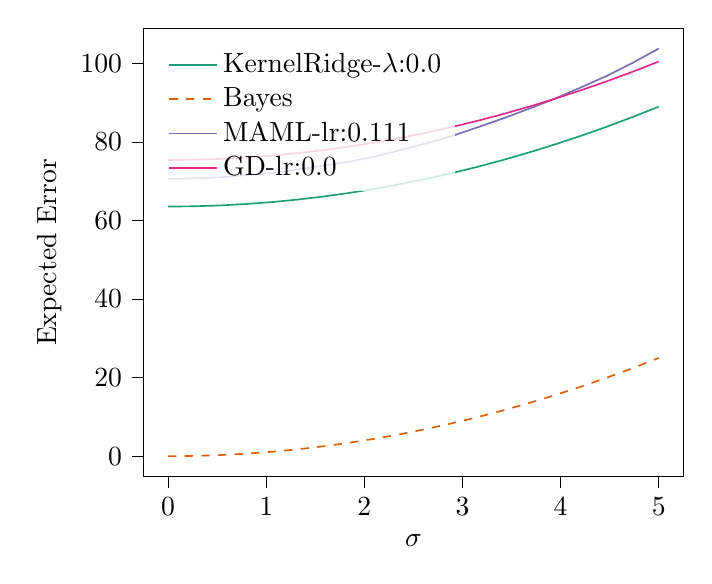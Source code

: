% This file was created with tikzplotlib v0.10.1.
\begin{tikzpicture}

\definecolor{chocolate217952}{RGB}{217,95,2}
\definecolor{darkcyan27158119}{RGB}{27,158,119}
\definecolor{darkgray176}{RGB}{176,176,176}
\definecolor{deeppink23141138}{RGB}{231,41,138}
\definecolor{lightslategray117112179}{RGB}{117,112,179}

\begin{axis}[
legend cell align={left},
legend style={
  fill opacity=0.8,
  draw opacity=1,
  text opacity=1,
  at={(0.03,0.97)},
  anchor=north west,
  draw=none
},
tick align=outside,
tick pos=left,
x grid style={darkgray176},
xlabel={\(\displaystyle \sigma\)},
xmin=-0.25, xmax=5.25,
xtick style={color=black},
y grid style={darkgray176},
ylabel={Expected Error},
ymin=-5.188, ymax=108.947,
ytick style={color=black}
]
\addplot [semithick, darkcyan27158119]
table {%
0 63.544
0.263 63.616
0.526 63.829
0.789 64.183
1.053 64.677
1.316 65.312
1.579 66.087
1.842 67.003
2.105 68.06
2.368 69.258
2.632 70.597
2.895 72.076
3.158 73.695
3.421 75.456
3.684 77.357
3.947 79.399
4.211 81.582
4.474 83.905
4.737 86.369
5 88.974
};
\addlegendentry{KernelRidge-$\lambda$:0.0}
\addplot [semithick, chocolate217952, dashed]
table {%
0 0
0.263 0.069
0.526 0.277
0.789 0.623
1.053 1.108
1.316 1.731
1.579 2.493
1.842 3.393
2.105 4.431
2.368 5.608
2.632 6.924
2.895 8.378
3.158 9.97
3.421 11.701
3.684 13.57
3.947 15.578
4.211 17.724
4.474 20.009
4.737 22.433
5 24.994
};
\addlegendentry{Bayes}
\addplot [semithick, lightslategray117112179]
table {%
0 70.615
0.263 70.722
0.526 71.004
0.789 71.543
1.053 72.077
1.316 72.991
1.579 73.986
1.842 74.927
2.105 76.271
2.368 77.94
2.632 79.641
2.895 81.524
3.158 83.758
3.421 86.042
3.684 88.5
3.947 91.069
4.211 93.933
4.474 96.849
4.737 100.175
5 103.759
};
\addlegendentry{MAML-lr:0.111}
\addplot [semithick, deeppink23141138]
table {%
0 75.378
0.263 75.453
0.526 75.666
0.789 76.018
1.053 76.508
1.316 77.137
1.579 77.903
1.842 78.809
2.105 79.852
2.368 81.033
2.632 82.353
2.895 83.812
3.158 85.408
3.421 87.143
3.684 89.016
3.947 91.027
4.211 93.177
4.474 95.465
4.737 97.891
5 100.455
};
\addlegendentry{GD-lr:0.0}
\end{axis}

\end{tikzpicture}
